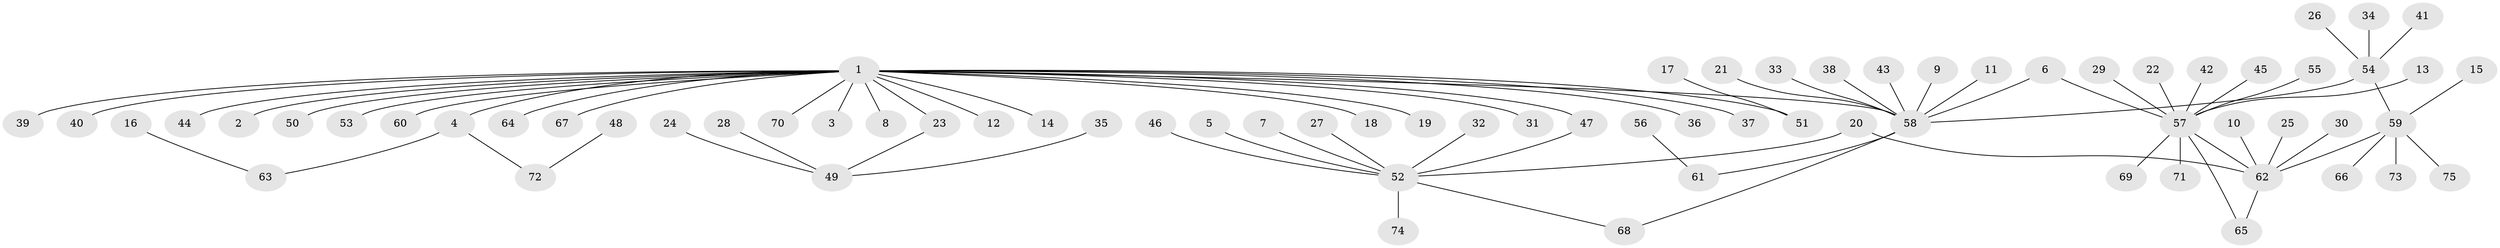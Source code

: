 // original degree distribution, {23: 0.006711409395973154, 4: 0.053691275167785234, 13: 0.006711409395973154, 1: 0.6241610738255033, 2: 0.21476510067114093, 8: 0.006711409395973154, 5: 0.013422818791946308, 10: 0.006711409395973154, 3: 0.040268456375838924, 6: 0.013422818791946308, 9: 0.006711409395973154, 12: 0.006711409395973154}
// Generated by graph-tools (version 1.1) at 2025/25/03/09/25 03:25:56]
// undirected, 75 vertices, 78 edges
graph export_dot {
graph [start="1"]
  node [color=gray90,style=filled];
  1;
  2;
  3;
  4;
  5;
  6;
  7;
  8;
  9;
  10;
  11;
  12;
  13;
  14;
  15;
  16;
  17;
  18;
  19;
  20;
  21;
  22;
  23;
  24;
  25;
  26;
  27;
  28;
  29;
  30;
  31;
  32;
  33;
  34;
  35;
  36;
  37;
  38;
  39;
  40;
  41;
  42;
  43;
  44;
  45;
  46;
  47;
  48;
  49;
  50;
  51;
  52;
  53;
  54;
  55;
  56;
  57;
  58;
  59;
  60;
  61;
  62;
  63;
  64;
  65;
  66;
  67;
  68;
  69;
  70;
  71;
  72;
  73;
  74;
  75;
  1 -- 2 [weight=1.0];
  1 -- 3 [weight=1.0];
  1 -- 4 [weight=1.0];
  1 -- 8 [weight=1.0];
  1 -- 12 [weight=1.0];
  1 -- 14 [weight=1.0];
  1 -- 18 [weight=1.0];
  1 -- 19 [weight=1.0];
  1 -- 23 [weight=1.0];
  1 -- 31 [weight=1.0];
  1 -- 36 [weight=1.0];
  1 -- 37 [weight=1.0];
  1 -- 39 [weight=1.0];
  1 -- 40 [weight=1.0];
  1 -- 44 [weight=1.0];
  1 -- 47 [weight=1.0];
  1 -- 50 [weight=1.0];
  1 -- 51 [weight=1.0];
  1 -- 53 [weight=1.0];
  1 -- 58 [weight=1.0];
  1 -- 60 [weight=1.0];
  1 -- 64 [weight=1.0];
  1 -- 67 [weight=1.0];
  1 -- 70 [weight=1.0];
  4 -- 63 [weight=1.0];
  4 -- 72 [weight=1.0];
  5 -- 52 [weight=1.0];
  6 -- 57 [weight=1.0];
  6 -- 58 [weight=1.0];
  7 -- 52 [weight=1.0];
  9 -- 58 [weight=1.0];
  10 -- 62 [weight=1.0];
  11 -- 58 [weight=1.0];
  13 -- 57 [weight=1.0];
  15 -- 59 [weight=1.0];
  16 -- 63 [weight=1.0];
  17 -- 51 [weight=1.0];
  20 -- 52 [weight=1.0];
  20 -- 62 [weight=1.0];
  21 -- 58 [weight=1.0];
  22 -- 57 [weight=1.0];
  23 -- 49 [weight=1.0];
  24 -- 49 [weight=1.0];
  25 -- 62 [weight=1.0];
  26 -- 54 [weight=1.0];
  27 -- 52 [weight=1.0];
  28 -- 49 [weight=1.0];
  29 -- 57 [weight=1.0];
  30 -- 62 [weight=1.0];
  32 -- 52 [weight=1.0];
  33 -- 58 [weight=1.0];
  34 -- 54 [weight=1.0];
  35 -- 49 [weight=1.0];
  38 -- 58 [weight=1.0];
  41 -- 54 [weight=1.0];
  42 -- 57 [weight=1.0];
  43 -- 58 [weight=1.0];
  45 -- 57 [weight=1.0];
  46 -- 52 [weight=1.0];
  47 -- 52 [weight=1.0];
  48 -- 72 [weight=1.0];
  52 -- 68 [weight=1.0];
  52 -- 74 [weight=1.0];
  54 -- 58 [weight=1.0];
  54 -- 59 [weight=1.0];
  55 -- 57 [weight=1.0];
  56 -- 61 [weight=1.0];
  57 -- 62 [weight=1.0];
  57 -- 65 [weight=1.0];
  57 -- 69 [weight=1.0];
  57 -- 71 [weight=1.0];
  58 -- 61 [weight=1.0];
  58 -- 68 [weight=1.0];
  59 -- 62 [weight=1.0];
  59 -- 66 [weight=1.0];
  59 -- 73 [weight=1.0];
  59 -- 75 [weight=1.0];
  62 -- 65 [weight=1.0];
}
